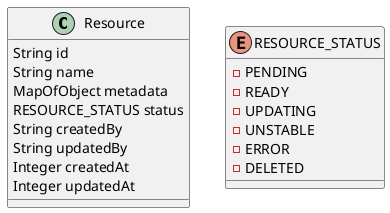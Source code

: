 @startuml

class  Resource {
  String id
  String name
  MapOfObject metadata
  RESOURCE_STATUS status
  String createdBy
  String updatedBy
  Integer createdAt
  Integer updatedAt
}

enum RESOURCE_STATUS {
         - PENDING
         - READY
         - UPDATING
         - UNSTABLE
         - ERROR
         - DELETED
}

@enduml